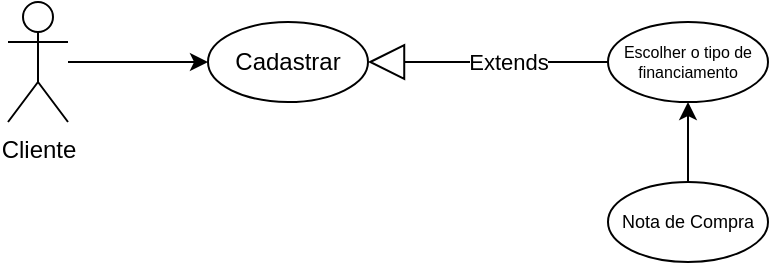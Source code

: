 <mxfile version="24.0.2" type="github">
  <diagram id="C5RBs43oDa-KdzZeNtuy" name="Page-1">
    <mxGraphModel dx="525" dy="279" grid="1" gridSize="10" guides="1" tooltips="1" connect="1" arrows="1" fold="1" page="1" pageScale="1" pageWidth="900" pageHeight="1600" math="0" shadow="0">
      <root>
        <mxCell id="WIyWlLk6GJQsqaUBKTNV-0" />
        <mxCell id="WIyWlLk6GJQsqaUBKTNV-1" parent="WIyWlLk6GJQsqaUBKTNV-0" />
        <mxCell id="xWbrNfhNZFDSZNDw7vAr-20" value="Cliente" style="shape=umlActor;verticalLabelPosition=bottom;verticalAlign=top;html=1;outlineConnect=0;" vertex="1" parent="WIyWlLk6GJQsqaUBKTNV-1">
          <mxGeometry x="80" y="40" width="30" height="60" as="geometry" />
        </mxCell>
        <mxCell id="xWbrNfhNZFDSZNDw7vAr-22" value="" style="edgeStyle=orthogonalEdgeStyle;rounded=0;orthogonalLoop=1;jettySize=auto;html=1;" edge="1" parent="WIyWlLk6GJQsqaUBKTNV-1" source="xWbrNfhNZFDSZNDw7vAr-20" target="xWbrNfhNZFDSZNDw7vAr-21">
          <mxGeometry relative="1" as="geometry" />
        </mxCell>
        <mxCell id="xWbrNfhNZFDSZNDw7vAr-21" value="Cadastrar" style="ellipse;whiteSpace=wrap;html=1;" vertex="1" parent="WIyWlLk6GJQsqaUBKTNV-1">
          <mxGeometry x="180" y="50" width="80" height="40" as="geometry" />
        </mxCell>
        <mxCell id="xWbrNfhNZFDSZNDw7vAr-25" value="Escolher o tipo de financiamento" style="ellipse;whiteSpace=wrap;html=1;fontSize=8;" vertex="1" parent="WIyWlLk6GJQsqaUBKTNV-1">
          <mxGeometry x="380" y="50" width="80" height="40" as="geometry" />
        </mxCell>
        <mxCell id="xWbrNfhNZFDSZNDw7vAr-27" value="Extends" style="endArrow=block;endSize=16;endFill=0;html=1;rounded=0;entryX=1;entryY=0.5;entryDx=0;entryDy=0;exitX=0;exitY=0.5;exitDx=0;exitDy=0;" edge="1" parent="WIyWlLk6GJQsqaUBKTNV-1" source="xWbrNfhNZFDSZNDw7vAr-25" target="xWbrNfhNZFDSZNDw7vAr-21">
          <mxGeometry x="-0.167" width="160" relative="1" as="geometry">
            <mxPoint x="230" y="140" as="sourcePoint" />
            <mxPoint x="390" y="140" as="targetPoint" />
            <mxPoint as="offset" />
          </mxGeometry>
        </mxCell>
        <mxCell id="xWbrNfhNZFDSZNDw7vAr-29" value="" style="edgeStyle=orthogonalEdgeStyle;rounded=0;orthogonalLoop=1;jettySize=auto;html=1;" edge="1" parent="WIyWlLk6GJQsqaUBKTNV-1" source="xWbrNfhNZFDSZNDw7vAr-28" target="xWbrNfhNZFDSZNDw7vAr-25">
          <mxGeometry relative="1" as="geometry" />
        </mxCell>
        <mxCell id="xWbrNfhNZFDSZNDw7vAr-28" value="Nota de Compra" style="ellipse;whiteSpace=wrap;html=1;fontSize=9;" vertex="1" parent="WIyWlLk6GJQsqaUBKTNV-1">
          <mxGeometry x="380" y="130" width="80" height="40" as="geometry" />
        </mxCell>
      </root>
    </mxGraphModel>
  </diagram>
</mxfile>
